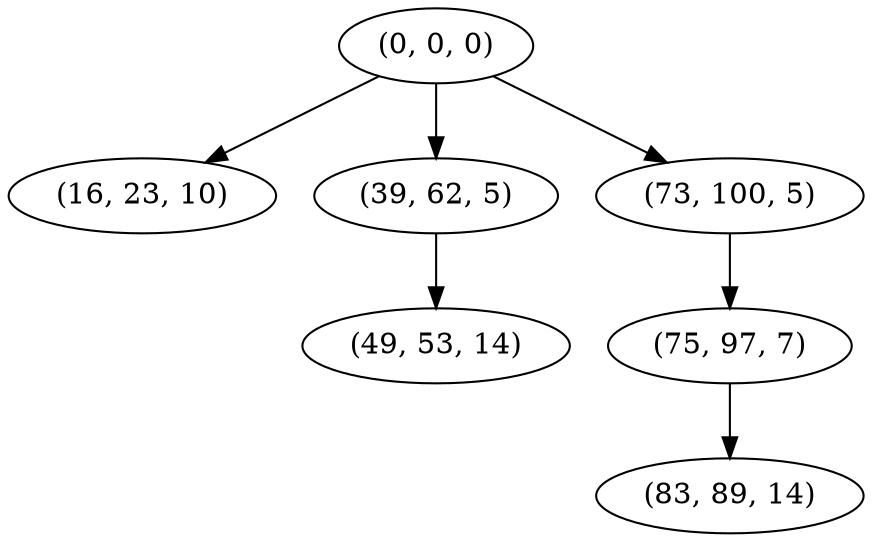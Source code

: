 digraph tree {
    "(0, 0, 0)";
    "(16, 23, 10)";
    "(39, 62, 5)";
    "(49, 53, 14)";
    "(73, 100, 5)";
    "(75, 97, 7)";
    "(83, 89, 14)";
    "(0, 0, 0)" -> "(16, 23, 10)";
    "(0, 0, 0)" -> "(39, 62, 5)";
    "(0, 0, 0)" -> "(73, 100, 5)";
    "(39, 62, 5)" -> "(49, 53, 14)";
    "(73, 100, 5)" -> "(75, 97, 7)";
    "(75, 97, 7)" -> "(83, 89, 14)";
}
